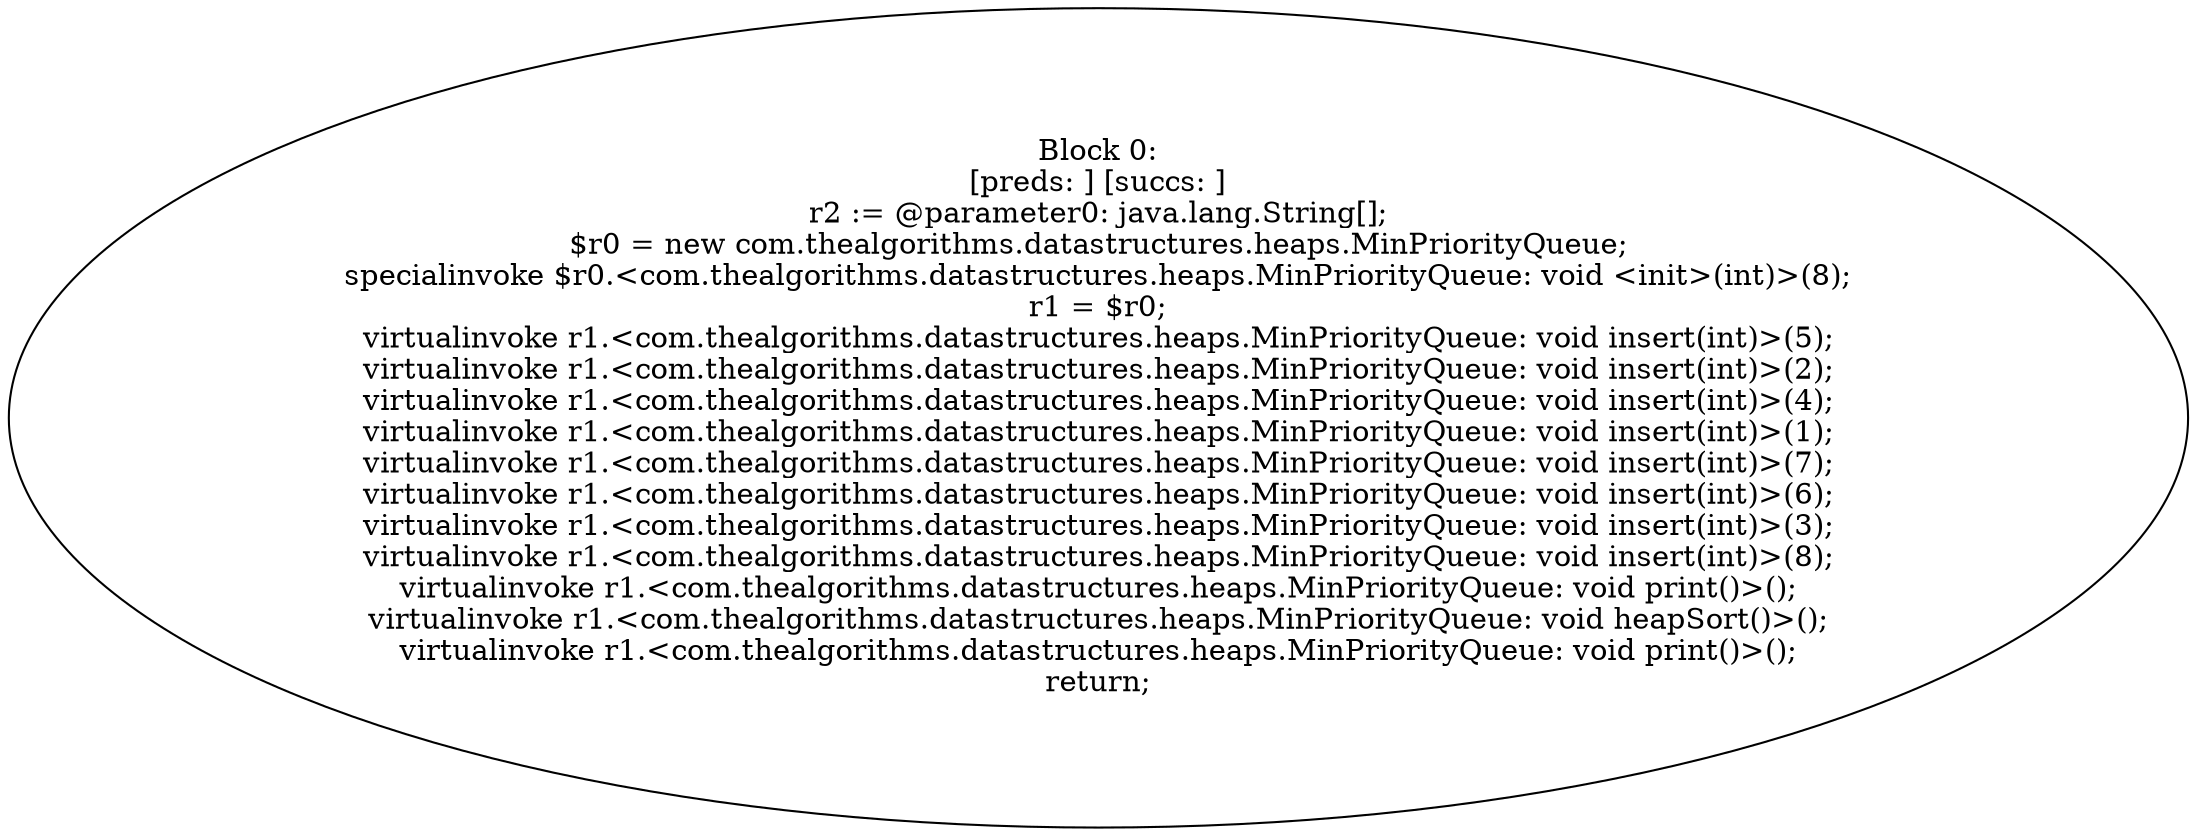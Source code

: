 digraph "unitGraph" {
    "Block 0:
[preds: ] [succs: ]
r2 := @parameter0: java.lang.String[];
$r0 = new com.thealgorithms.datastructures.heaps.MinPriorityQueue;
specialinvoke $r0.<com.thealgorithms.datastructures.heaps.MinPriorityQueue: void <init>(int)>(8);
r1 = $r0;
virtualinvoke r1.<com.thealgorithms.datastructures.heaps.MinPriorityQueue: void insert(int)>(5);
virtualinvoke r1.<com.thealgorithms.datastructures.heaps.MinPriorityQueue: void insert(int)>(2);
virtualinvoke r1.<com.thealgorithms.datastructures.heaps.MinPriorityQueue: void insert(int)>(4);
virtualinvoke r1.<com.thealgorithms.datastructures.heaps.MinPriorityQueue: void insert(int)>(1);
virtualinvoke r1.<com.thealgorithms.datastructures.heaps.MinPriorityQueue: void insert(int)>(7);
virtualinvoke r1.<com.thealgorithms.datastructures.heaps.MinPriorityQueue: void insert(int)>(6);
virtualinvoke r1.<com.thealgorithms.datastructures.heaps.MinPriorityQueue: void insert(int)>(3);
virtualinvoke r1.<com.thealgorithms.datastructures.heaps.MinPriorityQueue: void insert(int)>(8);
virtualinvoke r1.<com.thealgorithms.datastructures.heaps.MinPriorityQueue: void print()>();
virtualinvoke r1.<com.thealgorithms.datastructures.heaps.MinPriorityQueue: void heapSort()>();
virtualinvoke r1.<com.thealgorithms.datastructures.heaps.MinPriorityQueue: void print()>();
return;
"
}
